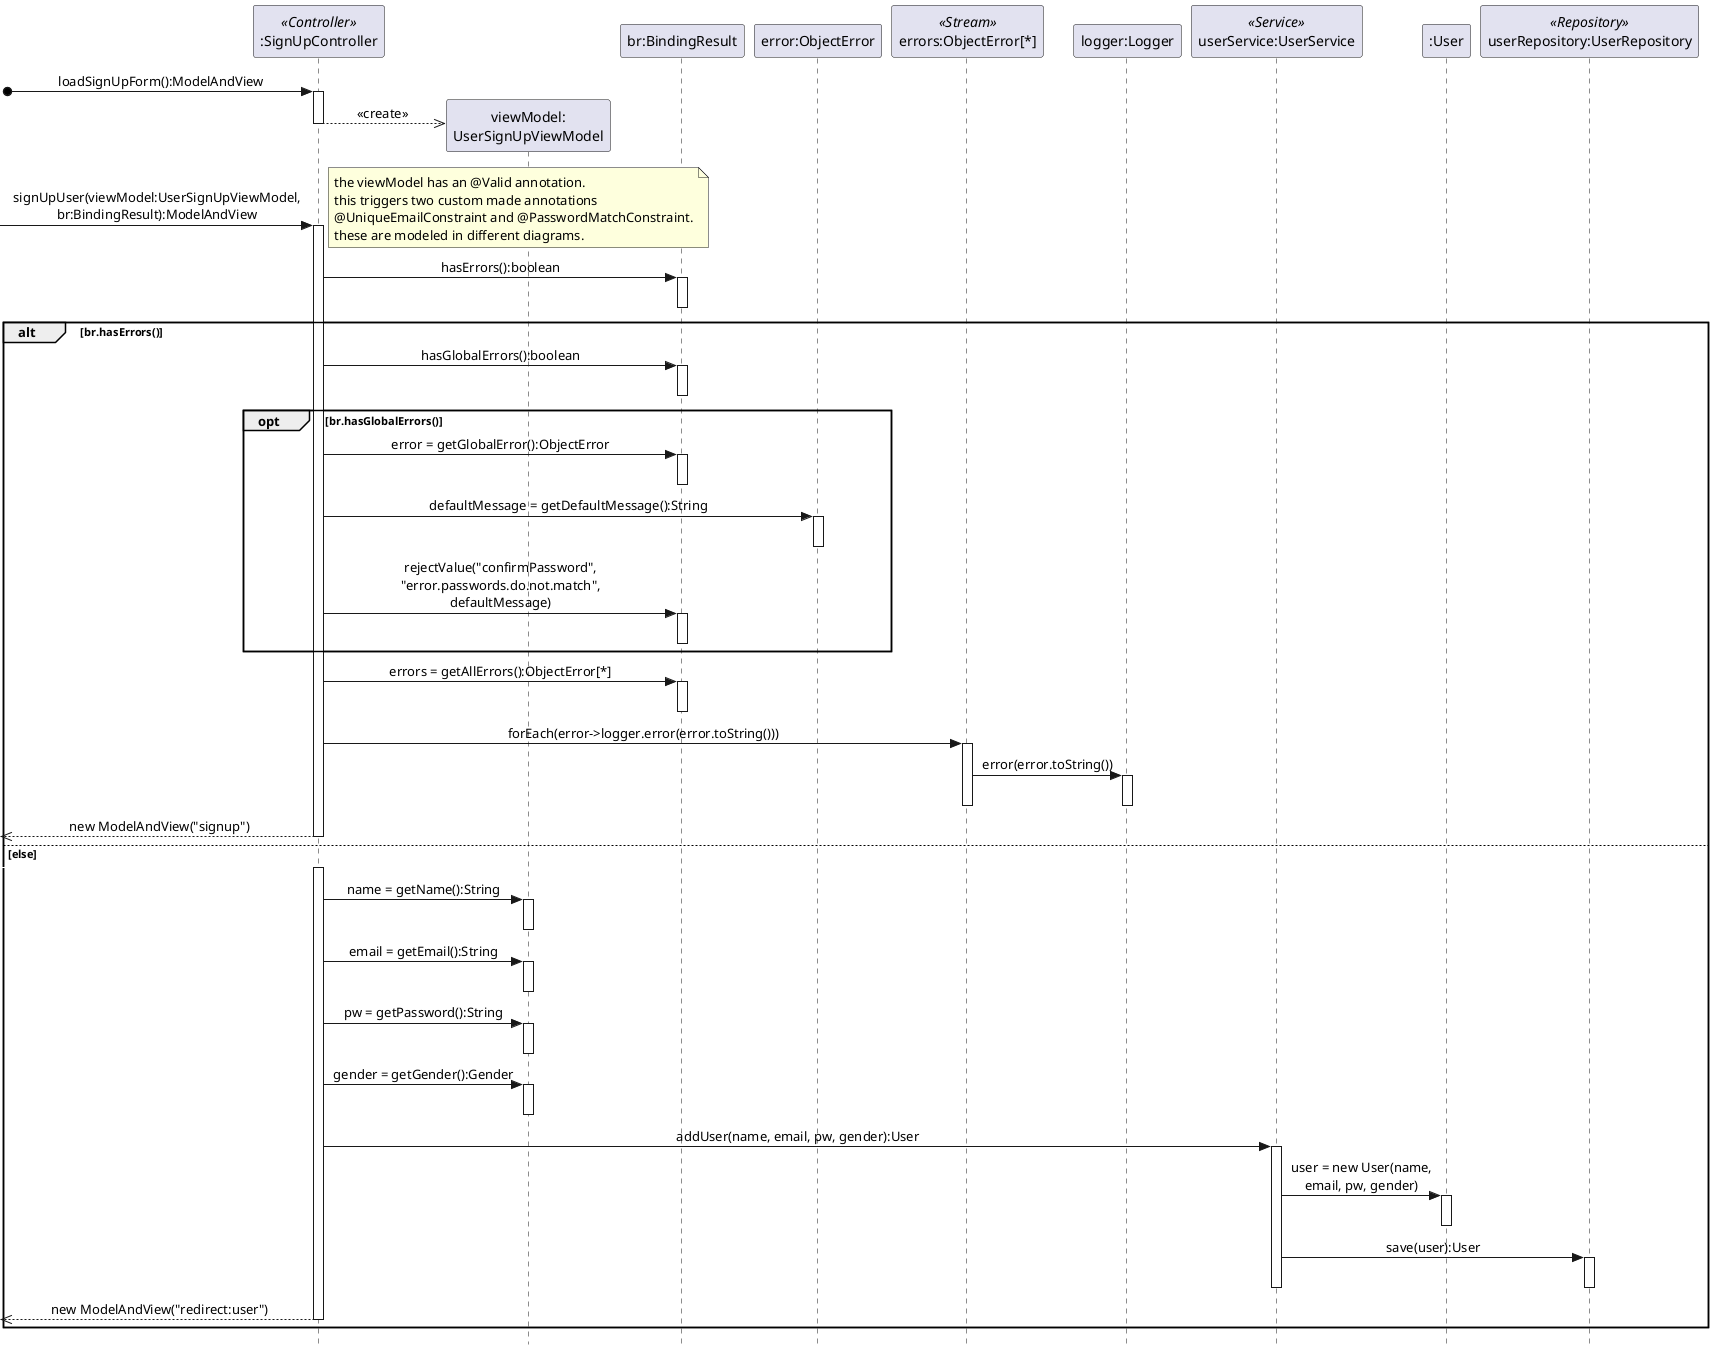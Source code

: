 @startuml creating an account

skinparam style strictuml
skinparam sequenceMessageAlign center
autoactivate on
'skinparam maxMessageSize 150


participant ":SignUpController" as signup <<Controller>>
participant "viewModel:\nUserSignUpViewModel" as viewmodel
participant "br:BindingResult" as br
participant "error:ObjectError" as error
participant "errors:ObjectError[*]" as errors <<Stream>>
participant "logger:Logger" as logger
participant "userService:UserService" as service <<Service>>
participant ":User" as user
participant "userRepository:UserRepository" as repo <<Repository>>

[o-> signup : loadSignUpForm():ModelAndView
create viewmodel
signup -->> viewmodel : <<create>>
[-> signup : signUpUser(viewModel:UserSignUpViewModel,\nbr:BindingResult):ModelAndView
note right
the viewModel has an @Valid annotation.
this triggers two custom made annotations
@UniqueEmailConstraint and @PasswordMatchConstraint.
these are modeled in different diagrams.
end note
signup -> br : hasErrors():boolean
deactivate
alt br.hasErrors()
    signup -> br : hasGlobalErrors():boolean
    deactivate
    opt br.hasGlobalErrors()
        signup -> br : error = getGlobalError():ObjectError
        deactivate
        signup -> error : defaultMessage = getDefaultMessage():String
        deactivate
        signup -> br : rejectValue("confirmPassword",\n"error.passwords.do.not.match",\ndefaultMessage)
        deactivate
    end
    signup -> br : errors = getAllErrors():ObjectError[*]
    deactivate
    signup -> errors : forEach(error->logger.error(error.toString()))
    errors -> logger : error(error.toString())
    deactivate
    deactivate
    [<<-- signup : new ModelAndView("signup")
else else
    [-[#white]> signup
    signup -> viewmodel : name = getName():String
    deactivate
    signup -> viewmodel : email = getEmail():String
    deactivate
    signup -> viewmodel : pw = getPassword():String
    deactivate
    signup -> viewmodel : gender = getGender():Gender
    deactivate
    signup -> service : addUser(name, email, pw, gender):User
    service -> user : user = new User(name,\nemail, pw, gender)
    deactivate
    service -> repo : save(user):User
    deactivate
    deactivate
    [<<-- signup : new ModelAndView("redirect:user")
end

@enduml



@startuml @UniqueEmailConstraint

skinparam style strictuml
skinparam sequenceMessageAlign center
autoactivate on
'skinparam maxMessageSize 150

participant ":UniqueEmailConstraint" as constraint <<@interface>>
participant ":UniqueEmailValidator" as validator
participant "userRepository:UserRepository" as repo <<Repository>>

activate constraint
constraint -> validator: isValid(email:String, context:\nConstraintValidatorContext):boolean
validator -> repo: exists = existsByEmailIgnoreCase(\nemail:String):boolean
deactivate
validator -->> constraint: !exists
opt !exists
    constraint -> constraint: message():String
    deactivate
end

@enduml



@startuml @PasswordMatchConstraint

skinparam style strictuml
skinparam sequenceMessageAlign center
autoactivate on
'skinparam maxMessageSize 150

participant ":PasswordMatchConstraint" as constraint <<@interface>>
participant ":PasswordMatchValidator" as validator
participant "viewModel:\nUserSignUpViewModel" as viewmodel

activate constraint
constraint -> validator: isValid(viewModel:UserSignUpViewModel,\ncontext:ConstraintValidatorContext):boolean
validator -> viewmodel: pw = getPassword():String
deactivate
validator -> viewmodel: confirmPw = \ngetConfirmPassword():String
deactivate
validator -->> constraint: isMatching = pw.equals(confirmPw)
opt !isMatching
    constraint -> constraint: message():String
    deactivate
end

@enduml